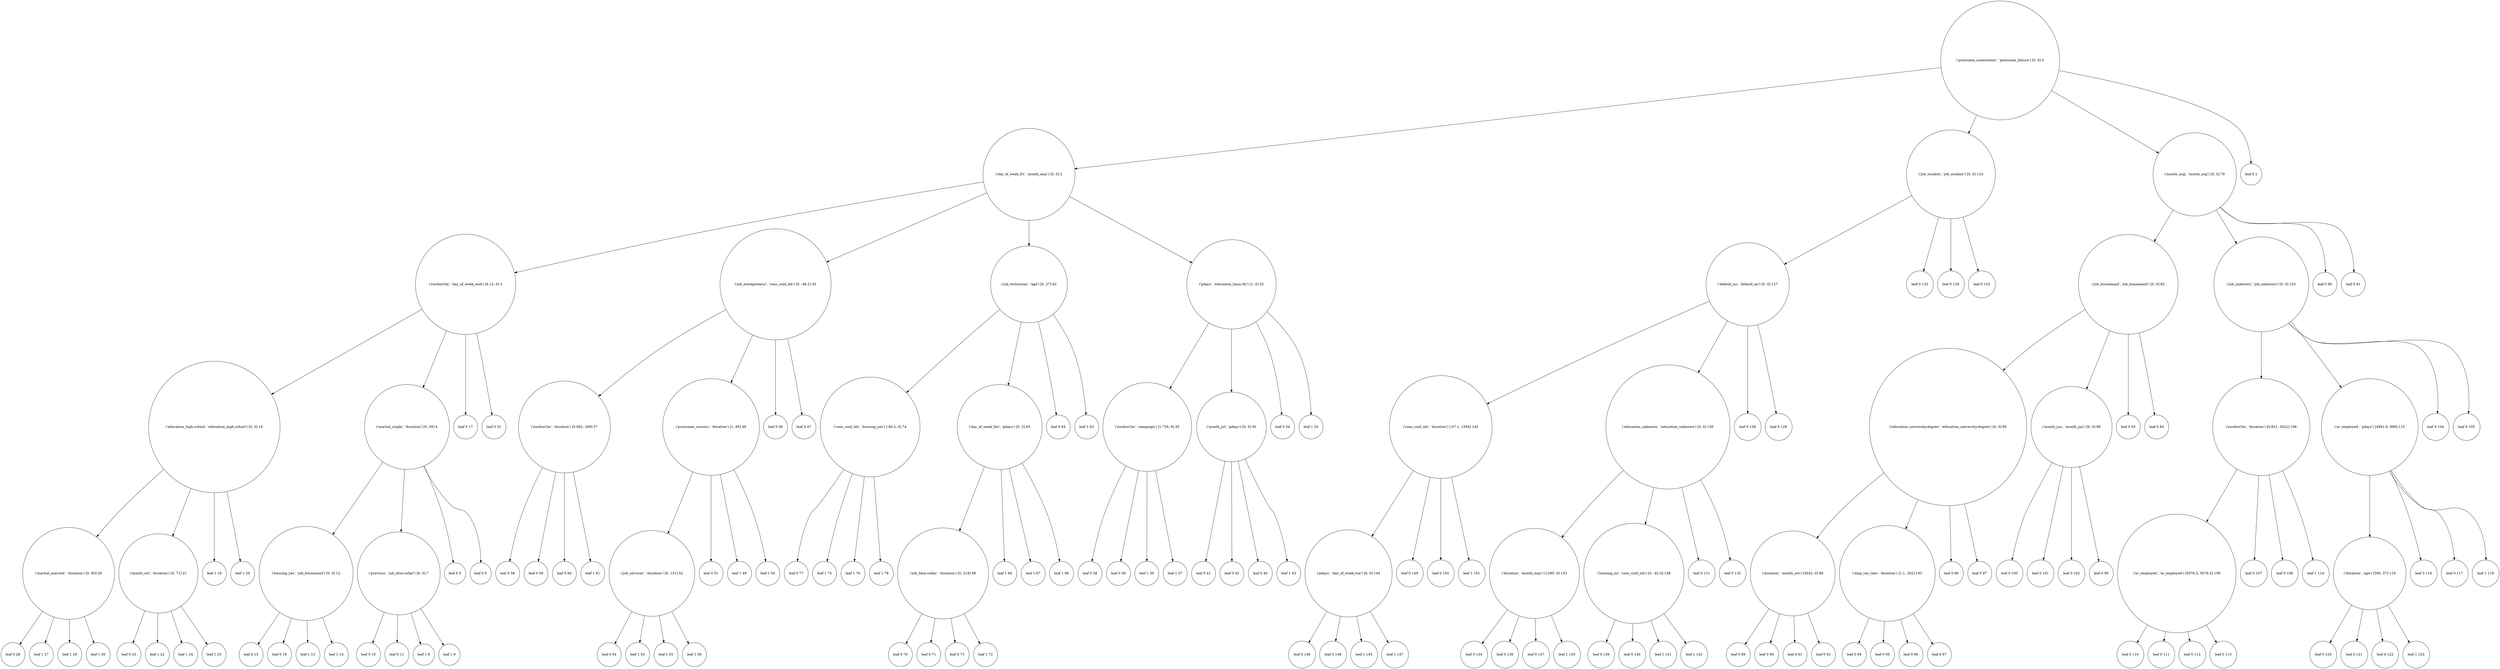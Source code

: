 digraph tree {
	"('poutcome_nonexistent', 'poutcome_failure') [0, 0] 0" [label="('poutcome_nonexistent', 'poutcome_failure') [0, 0] 0", shape=circle]
	"('day_of_week_fri', 'month_may') [0, 0] 2" [label="('day_of_week_fri', 'month_may') [0, 0] 2", shape=circle]
	"('job_student', 'job_student') [0, 0] 124" [label="('job_student', 'job_student') [0, 0] 124", shape=circle]
	"('month_aug', 'month_aug') [0, 0] 79" [label="('month_aug', 'month_aug') [0, 0] 79", shape=circle]
	"leaf 0 1" [label="leaf 0 1", shape=circle]
	"('euribor3m', 'day_of_week_wed') [4.12, 0] 3" [label="('euribor3m', 'day_of_week_wed') [4.12, 0] 3", shape=circle]
	"('job_entrepreneur', 'cons_conf_idx') [0, -46.2] 45" [label="('job_entrepreneur', 'cons_conf_idx') [0, -46.2] 45", shape=circle]
	"('job_technician', 'age') [0, 27] 62" [label="('job_technician', 'age') [0, 27] 62", shape=circle]
	"('pdays', 'education_basic.6y') [1, 0] 32" [label="('pdays', 'education_basic.6y') [1, 0] 32", shape=circle]
	"('default_no', 'default_no') [0, 0] 127" [label="('default_no', 'default_no') [0, 0] 127", shape=circle]
	"leaf 0 125" [label="leaf 0 125", shape=circle]
	"leaf 0 126" [label="leaf 0 126", shape=circle]
	"leaf 0 152" [label="leaf 0 152", shape=circle]
	"('job_housemaid', 'job_housemaid') [0, 0] 82" [label="('job_housemaid', 'job_housemaid') [0, 0] 82", shape=circle]
	"('job_unknown', 'job_unknown') [0, 0] 103" [label="('job_unknown', 'job_unknown') [0, 0] 103", shape=circle]
	"leaf 0 80" [label="leaf 0 80", shape=circle]
	"leaf 0 81" [label="leaf 0 81", shape=circle]
	"('education_high.school', 'education_high.school') [0, 0] 18" [label="('education_high.school', 'education_high.school') [0, 0] 18", shape=circle]
	"('marital_single', 'duration') [0, 59] 4" [label="('marital_single', 'duration') [0, 59] 4", shape=circle]
	"leaf 0 17" [label="leaf 0 17", shape=circle]
	"leaf 0 31" [label="leaf 0 31", shape=circle]
	"('euribor3m', 'duration') [0.682, 269] 57" [label="('euribor3m', 'duration') [0.682, 269] 57", shape=circle]
	"('poutcome_success', 'duration') [1, 85] 48" [label="('poutcome_success', 'duration') [1, 85] 48", shape=circle]
	"leaf 0 46" [label="leaf 0 46", shape=circle]
	"leaf 0 47" [label="leaf 0 47", shape=circle]
	"('cons_conf_idx', 'housing_yes') [-46.2, 0] 74" [label="('cons_conf_idx', 'housing_yes') [-46.2, 0] 74", shape=circle]
	"('day_of_week_thu', 'pdays') [0, 3] 65" [label="('day_of_week_thu', 'pdays') [0, 3] 65", shape=circle]
	"leaf 0 64" [label="leaf 0 64", shape=circle]
	"leaf 1 63" [label="leaf 1 63", shape=circle]
	"('euribor3m', 'campaign') [1.726, 6] 35" [label="('euribor3m', 'campaign') [1.726, 6] 35", shape=circle]
	"('month_jul', 'pdays') [0, 3] 40" [label="('month_jul', 'pdays') [0, 3] 40", shape=circle]
	"leaf 0 34" [label="leaf 0 34", shape=circle]
	"leaf 1 33" [label="leaf 1 33", shape=circle]
	"('cons_conf_idx', 'duration') [-47.1, 1594] 143" [label="('cons_conf_idx', 'duration') [-47.1, 1594] 143", shape=circle]
	"('education_unknown', 'education_unknown') [0, 0] 130" [label="('education_unknown', 'education_unknown') [0, 0] 130", shape=circle]
	"leaf 0 128" [label="leaf 0 128", shape=circle]
	"leaf 0 129" [label="leaf 0 129", shape=circle]
	"('education_university.degree', 'education_university.degree') [0, 0] 85" [label="('education_university.degree', 'education_university.degree') [0, 0] 85", shape=circle]
	"('month_jun', 'month_jun') [0, 0] 98" [label="('month_jun', 'month_jun') [0, 0] 98", shape=circle]
	"leaf 0 83" [label="leaf 0 83", shape=circle]
	"leaf 0 84" [label="leaf 0 84", shape=circle]
	"('euribor3m', 'duration') [0.821, 3422] 106" [label="('euribor3m', 'duration') [0.821, 3422] 106", shape=circle]
	"('nr_employed', 'pdays') [4991.6, 999] 115" [label="('nr_employed', 'pdays') [4991.6, 999] 115", shape=circle]
	"leaf 0 104" [label="leaf 0 104", shape=circle]
	"leaf 0 105" [label="leaf 0 105", shape=circle]
	"('marital_married', 'duration') [0, 90] 26" [label="('marital_married', 'duration') [0, 90] 26", shape=circle]
	"('month_oct', 'duration') [0, 71] 21" [label="('month_oct', 'duration') [0, 71] 21", shape=circle]
	"leaf 1 19" [label="leaf 1 19", shape=circle]
	"leaf 1 20" [label="leaf 1 20", shape=circle]
	"('housing_yes', 'job_housemaid') [0, 0] 12" [label="('housing_yes', 'job_housemaid') [0, 0] 12", shape=circle]
	"('previous', 'job_blue-collar') [6, 0] 7" [label="('previous', 'job_blue-collar') [6, 0] 7", shape=circle]
	"leaf 0 5" [label="leaf 0 5", shape=circle]
	"leaf 0 6" [label="leaf 0 6", shape=circle]
	"leaf 0 58" [label="leaf 0 58", shape=circle]
	"leaf 0 59" [label="leaf 0 59", shape=circle]
	"leaf 0 60" [label="leaf 0 60", shape=circle]
	"leaf 1 61" [label="leaf 1 61", shape=circle]
	"('job_services', 'duration') [0, 131] 52" [label="('job_services', 'duration') [0, 131] 52", shape=circle]
	"leaf 0 51" [label="leaf 0 51", shape=circle]
	"leaf 1 49" [label="leaf 1 49", shape=circle]
	"leaf 1 50" [label="leaf 1 50", shape=circle]
	"leaf 0 77" [label="leaf 0 77", shape=circle]
	"leaf 1 75" [label="leaf 1 75", shape=circle]
	"leaf 1 76" [label="leaf 1 76", shape=circle]
	"leaf 1 78" [label="leaf 1 78", shape=circle]
	"('job_blue-collar', 'duration') [0, 218] 69" [label="('job_blue-collar', 'duration') [0, 218] 69", shape=circle]
	"leaf 1 66" [label="leaf 1 66", shape=circle]
	"leaf 1 67" [label="leaf 1 67", shape=circle]
	"leaf 1 68" [label="leaf 1 68", shape=circle]
	"leaf 0 38" [label="leaf 0 38", shape=circle]
	"leaf 0 39" [label="leaf 0 39", shape=circle]
	"leaf 1 36" [label="leaf 1 36", shape=circle]
	"leaf 1 37" [label="leaf 1 37", shape=circle]
	"leaf 0 41" [label="leaf 0 41", shape=circle]
	"leaf 0 42" [label="leaf 0 42", shape=circle]
	"leaf 0 44" [label="leaf 0 44", shape=circle]
	"leaf 1 43" [label="leaf 1 43", shape=circle]
	"('pdays', 'day_of_week_tue') [6, 0] 144" [label="('pdays', 'day_of_week_tue') [6, 0] 144", shape=circle]
	"leaf 0 149" [label="leaf 0 149", shape=circle]
	"leaf 0 150" [label="leaf 0 150", shape=circle]
	"leaf 1 151" [label="leaf 1 151", shape=circle]
	"('duration', 'month_may') [1285, 0] 133" [label="('duration', 'month_may') [1285, 0] 133", shape=circle]
	"('housing_no', 'cons_conf_idx') [0, -42.0] 138" [label="('housing_no', 'cons_conf_idx') [0, -42.0] 138", shape=circle]
	"leaf 0 131" [label="leaf 0 131", shape=circle]
	"leaf 0 132" [label="leaf 0 132", shape=circle]
	"('duration', 'month_oct') [3643, 0] 88" [label="('duration', 'month_oct') [3643, 0] 88", shape=circle]
	"('emp_var_rate', 'duration') [1.1, 2621] 93" [label="('emp_var_rate', 'duration') [1.1, 2621] 93", shape=circle]
	"leaf 0 86" [label="leaf 0 86", shape=circle]
	"leaf 0 87" [label="leaf 0 87", shape=circle]
	"leaf 0 100" [label="leaf 0 100", shape=circle]
	"leaf 0 101" [label="leaf 0 101", shape=circle]
	"leaf 0 102" [label="leaf 0 102", shape=circle]
	"leaf 0 99" [label="leaf 0 99", shape=circle]
	"('nr_employed', 'nr_employed') [5076.2, 5076.2] 109" [label="('nr_employed', 'nr_employed') [5076.2, 5076.2] 109", shape=circle]
	"leaf 0 107" [label="leaf 0 107", shape=circle]
	"leaf 0 108" [label="leaf 0 108", shape=circle]
	"leaf 1 114" [label="leaf 1 114", shape=circle]
	"('duration', 'age') [390, 57] 119" [label="('duration', 'age') [390, 57] 119", shape=circle]
	"leaf 0 116" [label="leaf 0 116", shape=circle]
	"leaf 0 117" [label="leaf 0 117", shape=circle]
	"leaf 1 118" [label="leaf 1 118", shape=circle]
	"leaf 0 28" [label="leaf 0 28", shape=circle]
	"leaf 1 27" [label="leaf 1 27", shape=circle]
	"leaf 1 29" [label="leaf 1 29", shape=circle]
	"leaf 1 30" [label="leaf 1 30", shape=circle]
	"leaf 0 23" [label="leaf 0 23", shape=circle]
	"leaf 1 22" [label="leaf 1 22", shape=circle]
	"leaf 1 24" [label="leaf 1 24", shape=circle]
	"leaf 1 25" [label="leaf 1 25", shape=circle]
	"leaf 0 15" [label="leaf 0 15", shape=circle]
	"leaf 0 16" [label="leaf 0 16", shape=circle]
	"leaf 1 13" [label="leaf 1 13", shape=circle]
	"leaf 1 14" [label="leaf 1 14", shape=circle]
	"leaf 0 10" [label="leaf 0 10", shape=circle]
	"leaf 0 11" [label="leaf 0 11", shape=circle]
	"leaf 1 8" [label="leaf 1 8", shape=circle]
	"leaf 1 9" [label="leaf 1 9", shape=circle]
	"leaf 0 54" [label="leaf 0 54", shape=circle]
	"leaf 1 53" [label="leaf 1 53", shape=circle]
	"leaf 1 55" [label="leaf 1 55", shape=circle]
	"leaf 1 56" [label="leaf 1 56", shape=circle]
	"leaf 0 70" [label="leaf 0 70", shape=circle]
	"leaf 0 71" [label="leaf 0 71", shape=circle]
	"leaf 0 73" [label="leaf 0 73", shape=circle]
	"leaf 1 72" [label="leaf 1 72", shape=circle]
	"leaf 0 146" [label="leaf 0 146", shape=circle]
	"leaf 0 148" [label="leaf 0 148", shape=circle]
	"leaf 1 145" [label="leaf 1 145", shape=circle]
	"leaf 1 147" [label="leaf 1 147", shape=circle]
	"leaf 0 134" [label="leaf 0 134", shape=circle]
	"leaf 0 136" [label="leaf 0 136", shape=circle]
	"leaf 0 137" [label="leaf 0 137", shape=circle]
	"leaf 1 135" [label="leaf 1 135", shape=circle]
	"leaf 0 139" [label="leaf 0 139", shape=circle]
	"leaf 0 140" [label="leaf 0 140", shape=circle]
	"leaf 1 141" [label="leaf 1 141", shape=circle]
	"leaf 1 142" [label="leaf 1 142", shape=circle]
	"leaf 0 89" [label="leaf 0 89", shape=circle]
	"leaf 0 90" [label="leaf 0 90", shape=circle]
	"leaf 0 91" [label="leaf 0 91", shape=circle]
	"leaf 0 92" [label="leaf 0 92", shape=circle]
	"leaf 0 94" [label="leaf 0 94", shape=circle]
	"leaf 0 95" [label="leaf 0 95", shape=circle]
	"leaf 0 96" [label="leaf 0 96", shape=circle]
	"leaf 0 97" [label="leaf 0 97", shape=circle]
	"leaf 0 110" [label="leaf 0 110", shape=circle]
	"leaf 0 111" [label="leaf 0 111", shape=circle]
	"leaf 0 112" [label="leaf 0 112", shape=circle]
	"leaf 0 113" [label="leaf 0 113", shape=circle]
	"leaf 0 120" [label="leaf 0 120", shape=circle]
	"leaf 0 121" [label="leaf 0 121", shape=circle]
	"leaf 0 122" [label="leaf 0 122", shape=circle]
	"leaf 1 123" [label="leaf 1 123", shape=circle]

	"('poutcome_nonexistent', 'poutcome_failure') [0, 0] 0" -> "('day_of_week_fri', 'month_may') [0, 0] 2"
	"('poutcome_nonexistent', 'poutcome_failure') [0, 0] 0" -> "('month_aug', 'month_aug') [0, 0] 79"
	"('poutcome_nonexistent', 'poutcome_failure') [0, 0] 0" -> "('job_student', 'job_student') [0, 0] 124"
	"('poutcome_nonexistent', 'poutcome_failure') [0, 0] 0" -> "leaf 0 1"
	"('day_of_week_fri', 'month_may') [0, 0] 2" -> "('euribor3m', 'day_of_week_wed') [4.12, 0] 3"
	"('day_of_week_fri', 'month_may') [0, 0] 2" -> "('pdays', 'education_basic.6y') [1, 0] 32"
	"('day_of_week_fri', 'month_may') [0, 0] 2" -> "('job_entrepreneur', 'cons_conf_idx') [0, -46.2] 45"
	"('day_of_week_fri', 'month_may') [0, 0] 2" -> "('job_technician', 'age') [0, 27] 62"
	"('job_student', 'job_student') [0, 0] 124" -> "('default_no', 'default_no') [0, 0] 127"
	"('job_student', 'job_student') [0, 0] 124" -> "leaf 0 125"
	"('job_student', 'job_student') [0, 0] 124" -> "leaf 0 126"
	"('job_student', 'job_student') [0, 0] 124" -> "leaf 0 152"
	"('month_aug', 'month_aug') [0, 0] 79" -> "('job_housemaid', 'job_housemaid') [0, 0] 82"
	"('month_aug', 'month_aug') [0, 0] 79" -> "leaf 0 80"
	"('month_aug', 'month_aug') [0, 0] 79" -> "leaf 0 81"
	"('month_aug', 'month_aug') [0, 0] 79" -> "('job_unknown', 'job_unknown') [0, 0] 103"
	"('euribor3m', 'day_of_week_wed') [4.12, 0] 3" -> "('marital_single', 'duration') [0, 59] 4"
	"('euribor3m', 'day_of_week_wed') [4.12, 0] 3" -> "leaf 0 17"
	"('euribor3m', 'day_of_week_wed') [4.12, 0] 3" -> "('education_high.school', 'education_high.school') [0, 0] 18"
	"('euribor3m', 'day_of_week_wed') [4.12, 0] 3" -> "leaf 0 31"
	"('job_entrepreneur', 'cons_conf_idx') [0, -46.2] 45" -> "leaf 0 46"
	"('job_entrepreneur', 'cons_conf_idx') [0, -46.2] 45" -> "leaf 0 47"
	"('job_entrepreneur', 'cons_conf_idx') [0, -46.2] 45" -> "('poutcome_success', 'duration') [1, 85] 48"
	"('job_entrepreneur', 'cons_conf_idx') [0, -46.2] 45" -> "('euribor3m', 'duration') [0.682, 269] 57"
	"('job_technician', 'age') [0, 27] 62" -> "leaf 0 64"
	"('job_technician', 'age') [0, 27] 62" -> "leaf 1 63"
	"('job_technician', 'age') [0, 27] 62" -> "('day_of_week_thu', 'pdays') [0, 3] 65"
	"('job_technician', 'age') [0, 27] 62" -> "('cons_conf_idx', 'housing_yes') [-46.2, 0] 74"
	"('pdays', 'education_basic.6y') [1, 0] 32" -> "leaf 0 34"
	"('pdays', 'education_basic.6y') [1, 0] 32" -> "('euribor3m', 'campaign') [1.726, 6] 35"
	"('pdays', 'education_basic.6y') [1, 0] 32" -> "leaf 1 33"
	"('pdays', 'education_basic.6y') [1, 0] 32" -> "('month_jul', 'pdays') [0, 3] 40"
	"('default_no', 'default_no') [0, 0] 127" -> "('education_unknown', 'education_unknown') [0, 0] 130"
	"('default_no', 'default_no') [0, 0] 127" -> "leaf 0 128"
	"('default_no', 'default_no') [0, 0] 127" -> "leaf 0 129"
	"('default_no', 'default_no') [0, 0] 127" -> "('cons_conf_idx', 'duration') [-47.1, 1594] 143"
	"('job_housemaid', 'job_housemaid') [0, 0] 82" -> "('education_university.degree', 'education_university.degree') [0, 0] 85"
	"('job_housemaid', 'job_housemaid') [0, 0] 82" -> "leaf 0 83"
	"('job_housemaid', 'job_housemaid') [0, 0] 82" -> "leaf 0 84"
	"('job_housemaid', 'job_housemaid') [0, 0] 82" -> "('month_jun', 'month_jun') [0, 0] 98"
	"('job_unknown', 'job_unknown') [0, 0] 103" -> "('euribor3m', 'duration') [0.821, 3422] 106"
	"('job_unknown', 'job_unknown') [0, 0] 103" -> "leaf 0 104"
	"('job_unknown', 'job_unknown') [0, 0] 103" -> "leaf 0 105"
	"('job_unknown', 'job_unknown') [0, 0] 103" -> "('nr_employed', 'pdays') [4991.6, 999] 115"
	"('education_high.school', 'education_high.school') [0, 0] 18" -> "('month_oct', 'duration') [0, 71] 21"
	"('education_high.school', 'education_high.school') [0, 0] 18" -> "leaf 1 19"
	"('education_high.school', 'education_high.school') [0, 0] 18" -> "leaf 1 20"
	"('education_high.school', 'education_high.school') [0, 0] 18" -> "('marital_married', 'duration') [0, 90] 26"
	"('marital_single', 'duration') [0, 59] 4" -> "leaf 0 5"
	"('marital_single', 'duration') [0, 59] 4" -> "leaf 0 6"
	"('marital_single', 'duration') [0, 59] 4" -> "('previous', 'job_blue-collar') [6, 0] 7"
	"('marital_single', 'duration') [0, 59] 4" -> "('housing_yes', 'job_housemaid') [0, 0] 12"
	"('euribor3m', 'duration') [0.682, 269] 57" -> "leaf 0 60"
	"('euribor3m', 'duration') [0.682, 269] 57" -> "leaf 0 58"
	"('euribor3m', 'duration') [0.682, 269] 57" -> "leaf 1 61"
	"('euribor3m', 'duration') [0.682, 269] 57" -> "leaf 0 59"
	"('poutcome_success', 'duration') [1, 85] 48" -> "leaf 0 51"
	"('poutcome_success', 'duration') [1, 85] 48" -> "leaf 1 49"
	"('poutcome_success', 'duration') [1, 85] 48" -> "('job_services', 'duration') [0, 131] 52"
	"('poutcome_success', 'duration') [1, 85] 48" -> "leaf 1 50"
	"('cons_conf_idx', 'housing_yes') [-46.2, 0] 74" -> "leaf 1 76"
	"('cons_conf_idx', 'housing_yes') [-46.2, 0] 74" -> "leaf 1 75"
	"('cons_conf_idx', 'housing_yes') [-46.2, 0] 74" -> "leaf 0 77"
	"('cons_conf_idx', 'housing_yes') [-46.2, 0] 74" -> "leaf 1 78"
	"('day_of_week_thu', 'pdays') [0, 3] 65" -> "leaf 1 68"
	"('day_of_week_thu', 'pdays') [0, 3] 65" -> "leaf 1 66"
	"('day_of_week_thu', 'pdays') [0, 3] 65" -> "('job_blue-collar', 'duration') [0, 218] 69"
	"('day_of_week_thu', 'pdays') [0, 3] 65" -> "leaf 1 67"
	"('euribor3m', 'campaign') [1.726, 6] 35" -> "leaf 1 37"
	"('euribor3m', 'campaign') [1.726, 6] 35" -> "leaf 0 38"
	"('euribor3m', 'campaign') [1.726, 6] 35" -> "leaf 0 39"
	"('euribor3m', 'campaign') [1.726, 6] 35" -> "leaf 1 36"
	"('month_jul', 'pdays') [0, 3] 40" -> "leaf 0 42"
	"('month_jul', 'pdays') [0, 3] 40" -> "leaf 0 41"
	"('month_jul', 'pdays') [0, 3] 40" -> "leaf 1 43"
	"('month_jul', 'pdays') [0, 3] 40" -> "leaf 0 44"
	"('cons_conf_idx', 'duration') [-47.1, 1594] 143" -> "('pdays', 'day_of_week_tue') [6, 0] 144"
	"('cons_conf_idx', 'duration') [-47.1, 1594] 143" -> "leaf 0 149"
	"('cons_conf_idx', 'duration') [-47.1, 1594] 143" -> "leaf 0 150"
	"('cons_conf_idx', 'duration') [-47.1, 1594] 143" -> "leaf 1 151"
	"('education_unknown', 'education_unknown') [0, 0] 130" -> "('duration', 'month_may') [1285, 0] 133"
	"('education_unknown', 'education_unknown') [0, 0] 130" -> "leaf 0 131"
	"('education_unknown', 'education_unknown') [0, 0] 130" -> "leaf 0 132"
	"('education_unknown', 'education_unknown') [0, 0] 130" -> "('housing_no', 'cons_conf_idx') [0, -42.0] 138"
	"('education_university.degree', 'education_university.degree') [0, 0] 85" -> "('duration', 'month_oct') [3643, 0] 88"
	"('education_university.degree', 'education_university.degree') [0, 0] 85" -> "leaf 0 86"
	"('education_university.degree', 'education_university.degree') [0, 0] 85" -> "leaf 0 87"
	"('education_university.degree', 'education_university.degree') [0, 0] 85" -> "('emp_var_rate', 'duration') [1.1, 2621] 93"
	"('month_jun', 'month_jun') [0, 0] 98" -> "leaf 0 101"
	"('month_jun', 'month_jun') [0, 0] 98" -> "leaf 0 99"
	"('month_jun', 'month_jun') [0, 0] 98" -> "leaf 0 100"
	"('month_jun', 'month_jun') [0, 0] 98" -> "leaf 0 102"
	"('euribor3m', 'duration') [0.821, 3422] 106" -> "leaf 0 108"
	"('euribor3m', 'duration') [0.821, 3422] 106" -> "('nr_employed', 'nr_employed') [5076.2, 5076.2] 109"
	"('euribor3m', 'duration') [0.821, 3422] 106" -> "leaf 0 107"
	"('euribor3m', 'duration') [0.821, 3422] 106" -> "leaf 1 114"
	"('nr_employed', 'pdays') [4991.6, 999] 115" -> "leaf 1 118"
	"('nr_employed', 'pdays') [4991.6, 999] 115" -> "('duration', 'age') [390, 57] 119"
	"('nr_employed', 'pdays') [4991.6, 999] 115" -> "leaf 0 116"
	"('nr_employed', 'pdays') [4991.6, 999] 115" -> "leaf 0 117"
	"('marital_married', 'duration') [0, 90] 26" -> "leaf 1 27"
	"('marital_married', 'duration') [0, 90] 26" -> "leaf 0 28"
	"('marital_married', 'duration') [0, 90] 26" -> "leaf 1 29"
	"('marital_married', 'duration') [0, 90] 26" -> "leaf 1 30"
	"('month_oct', 'duration') [0, 71] 21" -> "leaf 0 23"
	"('month_oct', 'duration') [0, 71] 21" -> "leaf 1 22"
	"('month_oct', 'duration') [0, 71] 21" -> "leaf 1 24"
	"('month_oct', 'duration') [0, 71] 21" -> "leaf 1 25"
	"('housing_yes', 'job_housemaid') [0, 0] 12" -> "leaf 1 13"
	"('housing_yes', 'job_housemaid') [0, 0] 12" -> "leaf 1 14"
	"('housing_yes', 'job_housemaid') [0, 0] 12" -> "leaf 0 15"
	"('housing_yes', 'job_housemaid') [0, 0] 12" -> "leaf 0 16"
	"('previous', 'job_blue-collar') [6, 0] 7" -> "leaf 1 9"
	"('previous', 'job_blue-collar') [6, 0] 7" -> "leaf 0 10"
	"('previous', 'job_blue-collar') [6, 0] 7" -> "leaf 0 11"
	"('previous', 'job_blue-collar') [6, 0] 7" -> "leaf 1 8"
	"('job_services', 'duration') [0, 131] 52" -> "leaf 0 54"
	"('job_services', 'duration') [0, 131] 52" -> "leaf 1 53"
	"('job_services', 'duration') [0, 131] 52" -> "leaf 1 55"
	"('job_services', 'duration') [0, 131] 52" -> "leaf 1 56"
	"('job_blue-collar', 'duration') [0, 218] 69" -> "leaf 0 70"
	"('job_blue-collar', 'duration') [0, 218] 69" -> "leaf 0 71"
	"('job_blue-collar', 'duration') [0, 218] 69" -> "leaf 1 72"
	"('job_blue-collar', 'duration') [0, 218] 69" -> "leaf 0 73"
	"('pdays', 'day_of_week_tue') [6, 0] 144" -> "leaf 1 145"
	"('pdays', 'day_of_week_tue') [6, 0] 144" -> "leaf 0 146"
	"('pdays', 'day_of_week_tue') [6, 0] 144" -> "leaf 1 147"
	"('pdays', 'day_of_week_tue') [6, 0] 144" -> "leaf 0 148"
	"('duration', 'month_may') [1285, 0] 133" -> "leaf 0 134"
	"('duration', 'month_may') [1285, 0] 133" -> "leaf 1 135"
	"('duration', 'month_may') [1285, 0] 133" -> "leaf 0 136"
	"('duration', 'month_may') [1285, 0] 133" -> "leaf 0 137"
	"('housing_no', 'cons_conf_idx') [0, -42.0] 138" -> "leaf 0 139"
	"('housing_no', 'cons_conf_idx') [0, -42.0] 138" -> "leaf 0 140"
	"('housing_no', 'cons_conf_idx') [0, -42.0] 138" -> "leaf 1 141"
	"('housing_no', 'cons_conf_idx') [0, -42.0] 138" -> "leaf 1 142"
	"('duration', 'month_oct') [3643, 0] 88" -> "leaf 0 90"
	"('duration', 'month_oct') [3643, 0] 88" -> "leaf 0 91"
	"('duration', 'month_oct') [3643, 0] 88" -> "leaf 0 92"
	"('duration', 'month_oct') [3643, 0] 88" -> "leaf 0 89"
	"('emp_var_rate', 'duration') [1.1, 2621] 93" -> "leaf 0 95"
	"('emp_var_rate', 'duration') [1.1, 2621] 93" -> "leaf 0 96"
	"('emp_var_rate', 'duration') [1.1, 2621] 93" -> "leaf 0 94"
	"('emp_var_rate', 'duration') [1.1, 2621] 93" -> "leaf 0 97"
	"('nr_employed', 'nr_employed') [5076.2, 5076.2] 109" -> "leaf 0 112"
	"('nr_employed', 'nr_employed') [5076.2, 5076.2] 109" -> "leaf 0 110"
	"('nr_employed', 'nr_employed') [5076.2, 5076.2] 109" -> "leaf 0 111"
	"('nr_employed', 'nr_employed') [5076.2, 5076.2] 109" -> "leaf 0 113"
	"('duration', 'age') [390, 57] 119" -> "leaf 0 120"
	"('duration', 'age') [390, 57] 119" -> "leaf 0 121"
	"('duration', 'age') [390, 57] 119" -> "leaf 0 122"
	"('duration', 'age') [390, 57] 119" -> "leaf 1 123"
}